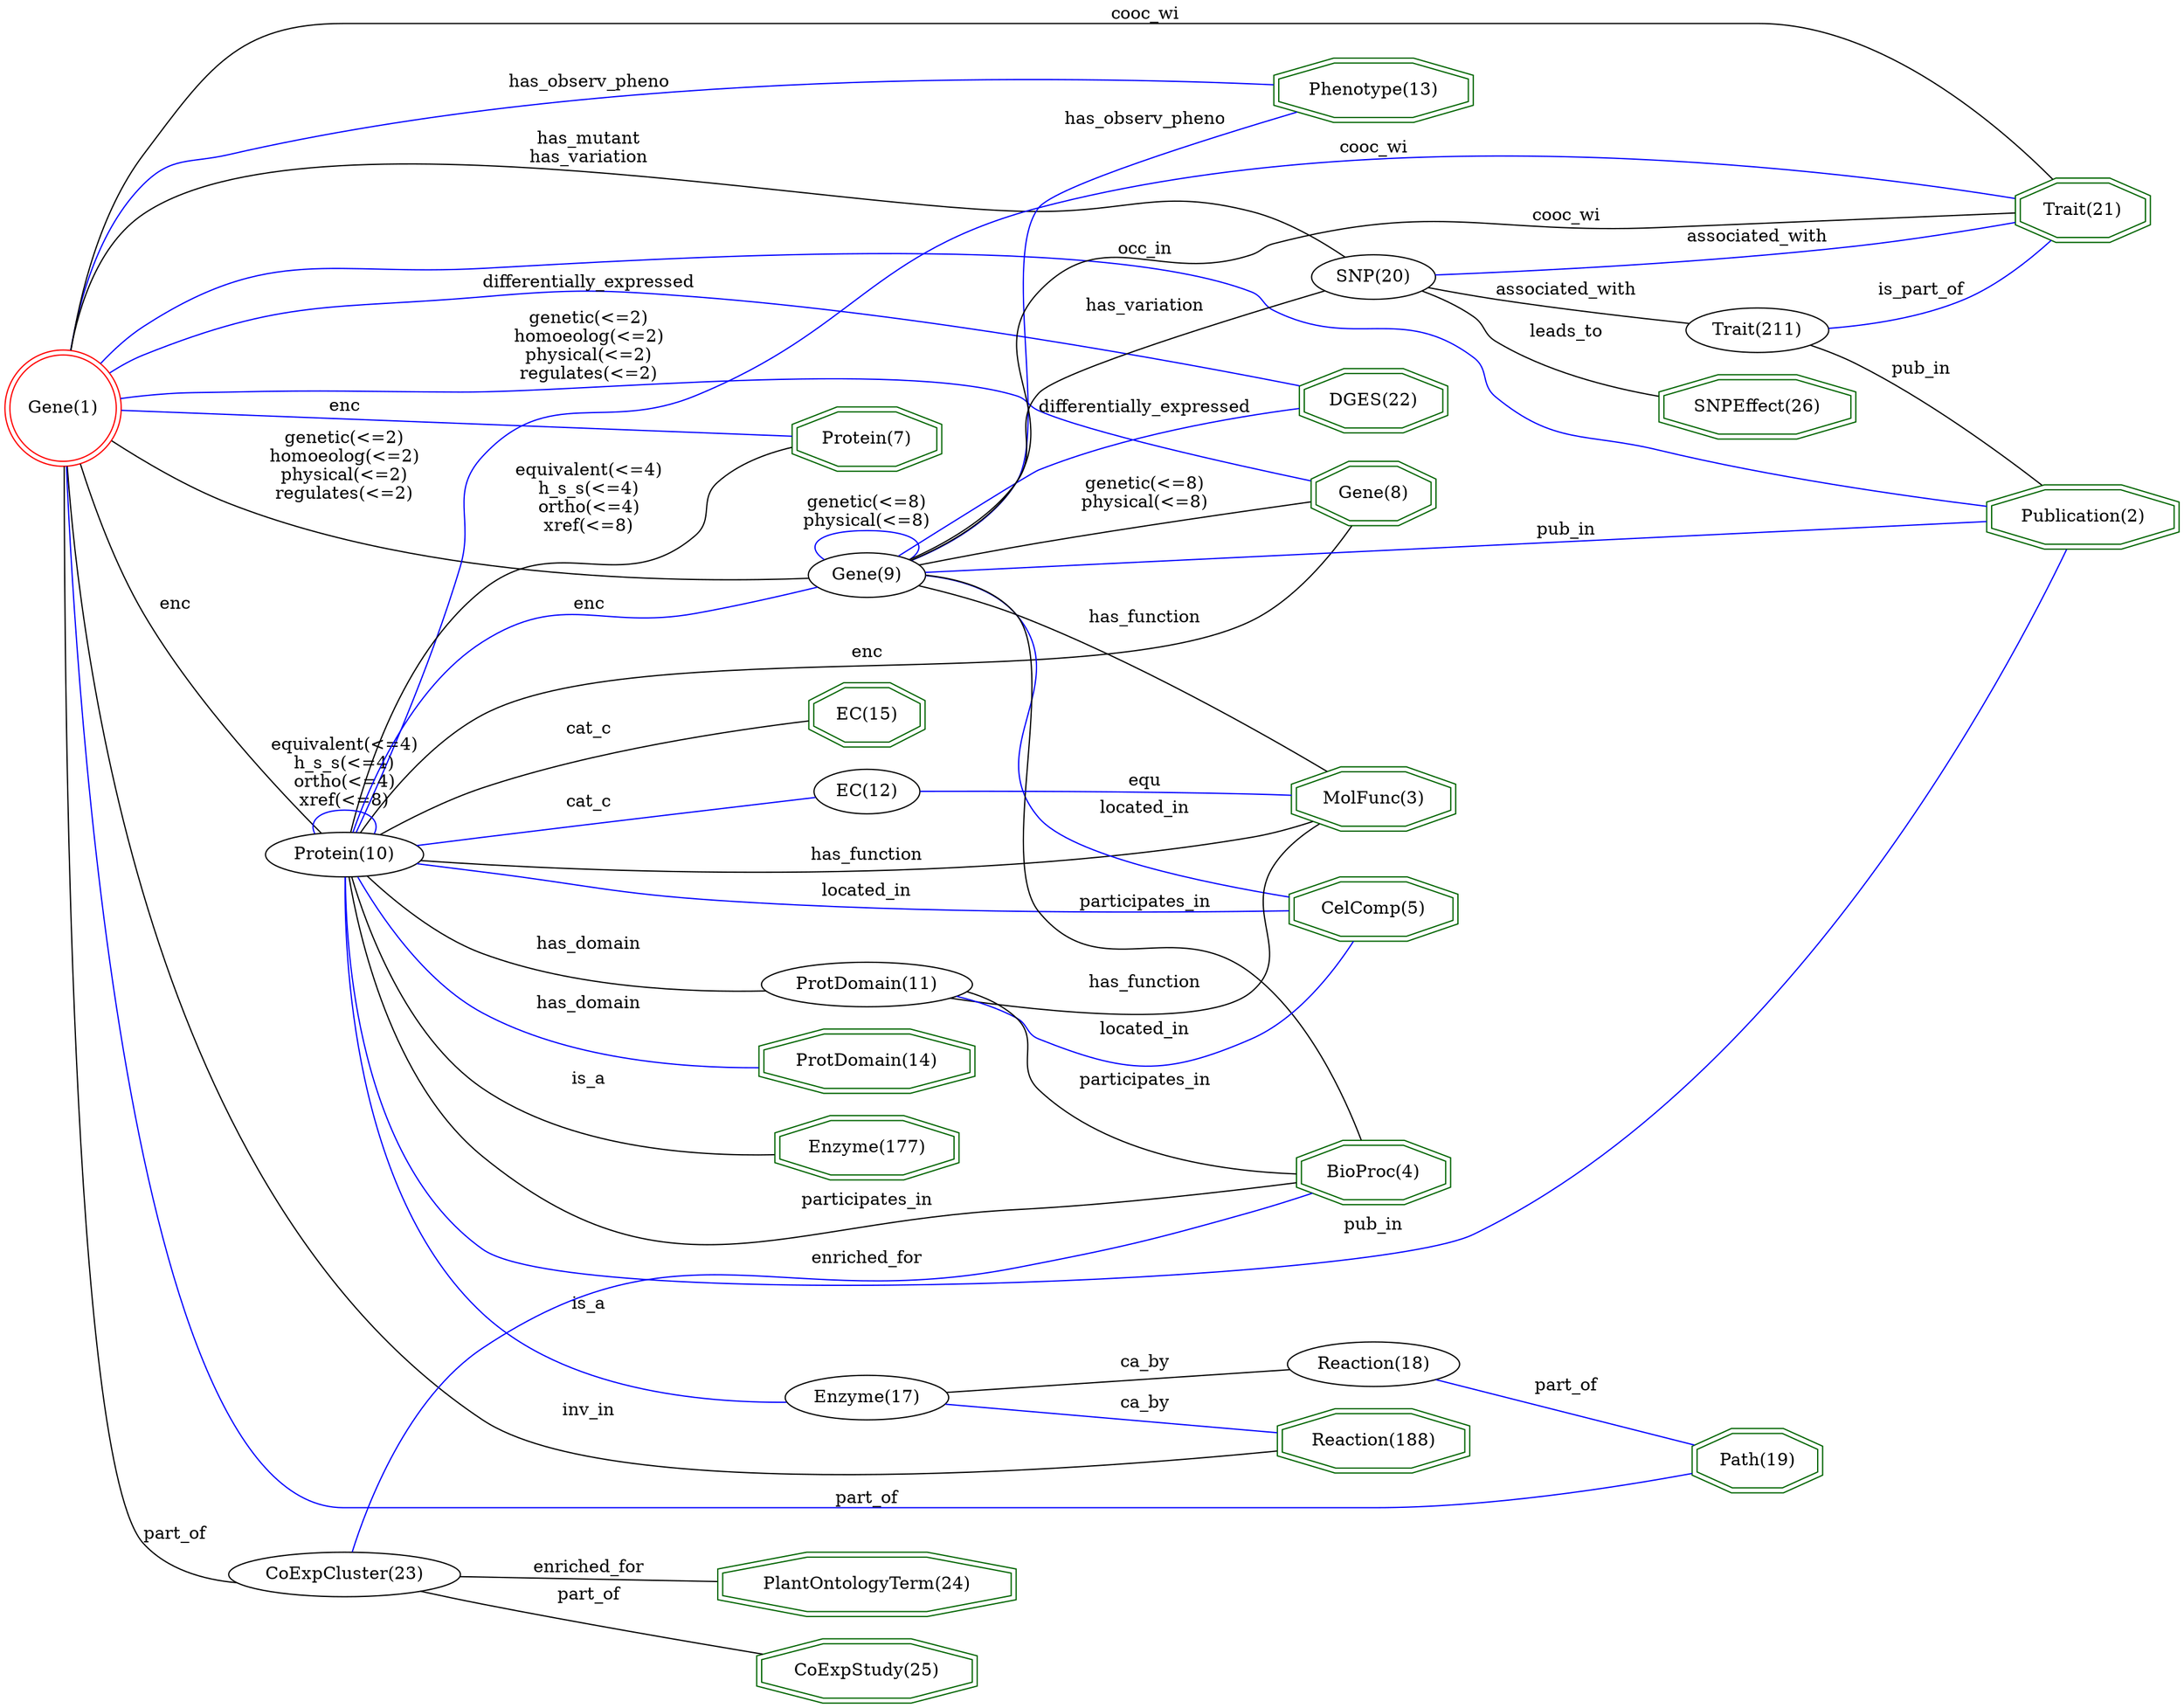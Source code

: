 digraph {
	graph [_draw_="c 9 -#fffffe00 C 7 -#ffffff P 4 0 0 0 1306 1511.62 1306 1511.62 0 ",
		bb="0,0,1511.6,1306",
		dpi=96,
		rankdir=LR,
		xdotversion=1.7
	];
	node [label="\N"];
	"Phenotype(13)"	[_draw_="c 7 -#006400 p 8 1006.52 992.54 1006.52 1007.46 967.21 1018 911.62 1018 872.31 1007.46 872.31 992.54 911.62 982 967.21 982 c 7 -#\
006400 p 8 1010.51 989.47 1010.51 1010.53 967.74 1022 911.09 1022 868.32 1010.53 868.32 989.47 911.09 978 967.74 978 ",
		_ldraw_="F 14 11 -Times-Roman c 7 -#000000 T 939.41 995.8 0 82.43 13 -Phenotype(13) ",
		color=darkgreen,
		height=0.61111,
		pos="939.41,1000",
		shape=doubleoctagon,
		width=1.9805];
	"DGES(22)"	[_draw_="c 7 -#006400 p 8 991.19 1234.54 991.19 1249.46 960.86 1260 917.97 1260 887.64 1249.46 887.64 1234.54 917.97 1224 960.86 1224 c 7 \
-#006400 p 8 995.18 1231.7 995.18 1252.3 961.53 1264 917.3 1264 883.65 1252.3 883.65 1231.7 917.3 1220 961.53 1220 ",
		_ldraw_="F 14 11 -Times-Roman c 7 -#000000 T 939.41 1237.8 0 59.88 8 -DGES(22) ",
		color=darkgreen,
		height=0.61111,
		pos="939.41,1242",
		shape=doubleoctagon,
		width=1.5523];
	"MolFunc(3)"	[_draw_="c 7 -#006400 p 8 996.81 689.54 996.81 704.46 963.19 715 915.64 715 882.02 704.46 882.02 689.54 915.64 679 963.19 679 c 7 -#006400 \
p 8 1000.82 686.61 1000.82 707.39 963.8 719 915.03 719 878.01 707.39 878.01 686.61 915.03 675 963.8 675 ",
		_ldraw_="F 14 11 -Times-Roman c 7 -#000000 T 939.41 692.8 0 67.66 10 -MolFunc(3) ",
		color=darkgreen,
		height=0.61111,
		pos="939.41,697",
		shape=doubleoctagon,
		width=1.7];
	"EC(15)"	[_draw_="c 7 -#006400 p 8 629.53 750.54 629.53 765.46 606.55 776 574.05 776 551.08 765.46 551.08 750.54 574.05 740 606.55 740 c 7 -#006400 \
p 8 633.54 747.98 633.54 768.02 607.43 780 573.17 780 547.06 768.02 547.06 747.98 573.17 736 607.43 736 ",
		_ldraw_="F 14 11 -Times-Roman c 7 -#000000 T 590.3 753.8 0 41.21 6 -EC(15) ",
		color=darkgreen,
		height=0.61111,
		pos="590.3,758",
		shape=doubleoctagon,
		width=1.1977];
	"Trait(21)"	[_draw_="c 7 -#006400 p 8 1487.22 1142.54 1487.22 1157.46 1460.68 1168 1423.15 1168 1396.61 1157.46 1396.61 1142.54 1423.15 1132 1460.68 \
1132 c 7 -#006400 p 8 1491.23 1139.83 1491.23 1160.17 1461.45 1172 1422.38 1172 1392.6 1160.17 1392.6 1139.83 1422.38 1128 1461.45 \
1128 ",
		_ldraw_="F 14 11 -Times-Roman c 7 -#000000 T 1441.92 1145.8 0 50.05 9 -Trait(21) ",
		color=darkgreen,
		height=0.61111,
		pos="1441.9,1150",
		shape=doubleoctagon,
		width=1.3655];
	"Gene(8)"	[_draw_="c 7 -#006400 p 8 981.53 920.54 981.53 935.46 956.86 946 921.97 946 897.3 935.46 897.3 920.54 921.97 910 956.86 910 c 7 -#006400 \
p 8 985.51 917.9 985.51 938.1 957.67 950 921.16 950 893.32 938.1 893.32 917.9 921.16 906 957.67 906 ",
		_ldraw_="F 14 11 -Times-Roman c 7 -#000000 T 939.41 923.8 0 45.86 7 -Gene(8) ",
		color=darkgreen,
		height=0.61111,
		pos="939.41,928",
		shape=doubleoctagon,
		width=1.286];
	"Publication(2)"	[_draw_="c 7 -#006400 p 8 1507.81 904.54 1507.81 919.46 1469.21 930 1414.62 930 1376.02 919.46 1376.02 904.54 1414.62 894 1469.21 894 c 7 \
-#006400 p 8 1511.82 901.49 1511.82 922.51 1469.75 934 1414.08 934 1372.01 922.51 1372.01 901.49 1414.08 890 1469.75 890 ",
		_ldraw_="F 14 11 -Times-Roman c 7 -#000000 T 1441.92 907.8 0 80.1 14 -Publication(2) ",
		color=darkgreen,
		height=0.61111,
		pos="1441.9,912",
		shape=doubleoctagon,
		width=1.9362];
	"SNPEffect(26)"	[_draw_="c 7 -#006400 p 8 1275.6 988.54 1275.6 1003.46 1235.88 1014 1179.7 1014 1139.98 1003.46 1139.98 988.54 1179.7 978 1235.88 978 c 7 \
-#006400 p 8 1279.6 985.47 1279.6 1006.53 1236.4 1018 1179.18 1018 1135.98 1006.53 1135.98 985.47 1179.18 974 1236.4 974 ",
		_ldraw_="F 14 11 -Times-Roman c 7 -#000000 T 1207.79 991.8 0 82.95 13 -SNPEffect(26) ",
		color=darkgreen,
		height=0.61111,
		pos="1207.8,996",
		shape=doubleoctagon,
		width=1.9905];
	"CelComp(5)"	[_draw_="c 7 -#006400 p 8 998.02 598.54 998.02 613.46 963.69 624 915.14 624 880.81 613.46 880.81 598.54 915.14 588 963.69 588 c 7 -#006400 \
p 8 1002.01 595.59 1002.01 616.41 964.29 628 914.54 628 876.82 616.41 876.82 595.59 914.54 584 964.29 584 ",
		_ldraw_="F 14 11 -Times-Roman c 7 -#000000 T 939.41 601.8 0 69.99 10 -CelComp(5) ",
		color=darkgreen,
		height=0.61111,
		pos="939.41,606",
		shape=doubleoctagon,
		width=1.7443];
	"BioProc(4)"	[_draw_="c 7 -#006400 p 8 992.87 403.54 992.87 418.46 961.56 429 917.27 429 885.96 418.46 885.96 403.54 917.27 393 961.56 393 c 7 -#006400 \
p 8 996.87 400.67 996.87 421.33 962.21 433 916.62 433 881.96 421.33 881.96 400.67 916.62 389 962.21 389 ",
		_ldraw_="F 14 11 -Times-Roman c 7 -#000000 T 939.41 406.8 0 62.21 10 -BioProc(4) ",
		color=darkgreen,
		height=0.61111,
		pos="939.41,411",
		shape=doubleoctagon,
		width=1.5966];
	"Protein(7)"	[_draw_="c 7 -#006400 p 8 639.82 962.54 639.82 977.46 610.81 988 569.79 988 540.78 977.46 540.78 962.54 569.79 952 610.81 952 c 7 -#006400 \
p 8 643.81 959.74 643.81 980.26 611.51 992 569.09 992 536.8 980.26 536.8 959.74 569.09 948 611.51 948 ",
		_ldraw_="F 14 11 -Times-Roman c 7 -#000000 T 590.3 965.8 0 56.77 10 -Protein(7) ",
		color=darkgreen,
		height=0.61111,
		pos="590.3,970",
		shape=doubleoctagon,
		width=1.4931];
	"ProtDomain(14)"	[_draw_="c 7 -#006400 p 8 664.16 480.54 664.16 495.46 620.89 506 559.71 506 516.45 495.46 516.45 480.54 559.71 470 620.89 470 c 7 -#006400 \
p 8 668.16 477.4 668.16 498.6 621.38 510 559.23 510 512.44 498.6 512.44 477.4 559.23 466 621.38 466 ",
		_ldraw_="F 14 11 -Times-Roman c 7 -#000000 T 590.3 483.8 0 91.77 14 -ProtDomain(14) ",
		color=darkgreen,
		height=0.61111,
		pos="590.3,488",
		shape=doubleoctagon,
		width=2.1578];
	"Reaction(188)"	[_draw_="c 7 -#006400 p 8 1005.29 185.54 1005.29 200.46 966.7 211 912.13 211 873.54 200.46 873.54 185.54 912.13 175 966.7 175 c 7 -#006400 \
p 8 1009.3 182.49 1009.3 203.51 967.24 215 911.59 215 869.53 203.51 869.53 182.49 911.59 171 967.24 171 ",
		_ldraw_="F 14 11 -Times-Roman c 7 -#000000 T 939.41 188.8 0 80.08 13 -Reaction(188) ",
		color=darkgreen,
		height=0.61111,
		pos="939.41,193",
		shape=doubleoctagon,
		width=1.9359];
	"Path(19)"	[_draw_="c 7 -#006400 p 8 1251.61 170.54 1251.61 185.46 1225.94 196 1189.64 196 1163.97 185.46 1163.97 170.54 1189.64 160 1225.94 160 c 7 \
-#006400 p 8 1255.6 167.86 1255.6 188.14 1226.73 200 1188.85 200 1159.98 188.14 1159.98 167.86 1188.85 156 1226.73 156 ",
		_ldraw_="F 14 11 -Times-Roman c 7 -#000000 T 1207.79 173.8 0 48.21 8 -Path(19) ",
		color=darkgreen,
		height=0.61111,
		pos="1207.8,178",
		shape=doubleoctagon,
		width=1.3307];
	"Enzyme(177)"	[_draw_="c 7 -#006400 p 8 653.37 418.54 653.37 433.46 616.42 444 564.18 444 527.23 433.46 527.23 418.54 564.18 408 616.42 408 c 7 -#006400 \
p 8 657.37 415.53 657.37 436.47 616.98 448 563.62 448 523.23 436.47 523.23 415.53 563.62 404 616.98 404 ",
		_ldraw_="F 14 11 -Times-Roman c 7 -#000000 T 590.3 421.8 0 76.19 11 -Enzyme(177) ",
		color=darkgreen,
		height=0.61111,
		pos="590.3,426",
		shape=doubleoctagon,
		width=1.8621];
	"PlantOntologyTerm(24)"	[_draw_="c 7 -#006400 p 8 692.88 76.54 692.88 91.46 632.79 102 547.81 102 487.72 91.46 487.72 76.54 547.81 66 632.79 66 c 7 -#006400 p 8 \
696.87 73.18 696.87 94.82 633.14 106 547.46 106 483.73 94.82 483.73 73.18 547.46 62 633.14 62 ",
		_ldraw_="F 14 11 -Times-Roman c 7 -#000000 T 590.3 79.8 0 134.33 21 -PlantOntologyTerm(24) ",
		color=darkgreen,
		height=0.61111,
		pos="590.3,84",
		shape=doubleoctagon,
		width=2.9663];
	"CoExpStudy(25)"	[_draw_="c 7 -#006400 p 8 665.95 14.54 665.95 29.46 621.63 40 558.97 40 514.66 29.46 514.66 14.54 558.97 4 621.63 4 c 7 -#006400 p 8 669.94 \
11.38 669.94 32.62 622.1 44 558.5 44 510.67 32.62 510.67 11.38 558.5 0 622.1 0 ",
		_ldraw_="F 14 11 -Times-Roman c 7 -#000000 T 590.3 17.8 0 94.89 14 -CoExpStudy(25) ",
		color=darkgreen,
		height=0.61111,
		pos="590.3,22",
		shape=doubleoctagon,
		width=2.2172];
	"Gene(1)"	[_draw_="c 7 -#ff0000 e 43.08 991 39.15 39.15 c 7 -#ff0000 e 43.08 991 43.15 43.15 ",
		_ldraw_="F 14 11 -Times-Roman c 7 -#000000 T 43.08 986.8 0 45.86 7 -Gene(1) ",
		color=red,
		height=1.1966,
		pos="43.077,991",
		shape=doublecircle,
		width=1.1966];
	"Gene(1)" -> "Phenotype(13)"	[_draw_="c 7 -#0000ff B 10 76.84 1018.3 85.32 1024.25 94.72 1029.96 104.15 1034 198.28 1074.3 228.54 1067.4 330.49 1077 535.7 1096.32 778.51 \
1042.29 884.46 1014.87 ",
		_ldraw_="F 14 11 -Times-Roman c 7 -#000000 T 398 1083.8 0 104.2 16 -has_observ_pheno ",
		arrowhead=none,
		color=blue,
		label=has_observ_pheno,
		lp="398,1088",
		pos="76.844,1018.3 85.317,1024.2 94.721,1030 104.15,1034 198.28,1074.3 228.54,1067.4 330.49,1077 535.7,1096.3 778.51,1042.3 884.46,1014.9"];
	"Gene(1)" -> "DGES(22)"	[_draw_="c 7 -#0000ff B 10 47.93 1034.11 53.71 1074.23 68.15 1133.22 104.15 1170 123.46 1189.72 135.76 1184.5 162.58 1191 426.6 1254.96 754.98 \
1249.87 883.36 1244.78 ",
		_ldraw_="F 14 11 -Times-Roman c 7 -#000000 T 398 1238.8 0 135.03 24 -differentially_expressed ",
		arrowhead=none,
		color=blue,
		label=differentially_expressed,
		lp="398,1243",
		pos="47.929,1034.1 53.712,1074.2 68.151,1133.2 104.15,1170 123.46,1189.7 135.76,1184.5 162.58,1191 426.6,1255 754.98,1249.9 883.36,1244.8"];
	"Gene(1)" -> "Trait(21)"	[_draw_="c 7 -#000000 B 10 50.93 1033.49 66.98 1116.46 115.27 1292 236.53 1292 236.53 1292 236.53 1292 1208.79 1292 1299.73 1292 1385.16 \
1211.71 1421.94 1171.88 ",
		_ldraw_="F 14 11 -Times-Roman c 7 -#000000 T 782.6 1294.8 0 47.43 7 -cooc_wi ",
		arrowhead=none,
		color=black,
		label=cooc_wi,
		lp="782.6,1299",
		pos="50.926,1033.5 66.979,1116.5 115.27,1292 236.53,1292 236.53,1292 236.53,1292 1208.8,1292 1299.7,1292 1385.2,1211.7 1421.9,1171.9"];
	"Gene(1)" -> "Gene(8)"	[_draw_="c 7 -#0000ff B 16 85.68 998.55 91.86 999.49 98.16 1000.35 104.15 1001 130 1003.81 136.59 1003.33 162.58 1004 300.78 1007.55 679.7 \
1005.58 697.09 1001 705.94 998.67 706.63 994.49 715.09 991 774.68 966.43 847.02 947.97 892.89 937.57 ",
		_ldraw_="F 14 11 -Times-Roman c 7 -#000000 T 398 1049.8 0 72.54 12 -genetic(<=2) F 14 11 -Times-Roman c 7 -#000000 T 398 1035.8 0 95.11 14 \
-homoeolog(<=2) F 14 11 -Times-Roman c 7 -#000000 T 398 1021.8 0 78.77 13 -physical(<=2) F 14 11 -Times-Roman c 7 -#000000 T 398 \
1007.8 0 82.65 14 -regulates(<=2) ",
		arrowhead=none,
		color=blue,
		label="genetic(<=2)\nhomoeolog(<=2)\nphysical(<=2)\nregulates(<=2)",
		lp="398,1033",
		pos="85.683,998.55 91.86,999.49 98.162,1000.3 104.15,1001 130,1003.8 136.59,1003.3 162.58,1004 300.78,1007.5 679.7,1005.6 697.09,1001 \
705.94,998.67 706.63,994.49 715.09,991 774.68,966.43 847.02,947.97 892.89,937.57"];
	"Gene(1)" -> "Publication(2)"	[_draw_="c 7 -#0000ff B 25 70.43 1024.36 80.17 1035.16 91.86 1046.53 104.15 1055 188.53 1113.15 228.19 1092.93 330.49 1099 478.22 1107.77 \
843.21 1086.65 850.12 1084 859.84 1080.26 858.87 1073.79 868.12 1069 926.37 1038.85 955.59 1066.54 1010.71 1031 1021.33 1024.15 \
1018.56 1016.51 1028.71 1009 1070.19 978.32 1086.56 979.28 1136.13 965 1215.61 942.11 1309.76 927.58 1372.17 919.63 ",
		_ldraw_="F 14 11 -Times-Roman c 7 -#000000 T 782.6 1094.8 0 37.32 6 -occ_in ",
		arrowhead=none,
		color=blue,
		label=occ_in,
		lp="782.6,1099",
		pos="70.429,1024.4 80.17,1035.2 91.856,1046.5 104.15,1055 188.53,1113.1 228.19,1092.9 330.49,1099 478.22,1107.8 843.21,1086.7 850.12,\
1084 859.84,1080.3 858.87,1073.8 868.12,1069 926.37,1038.9 955.59,1066.5 1010.7,1031 1021.3,1024.2 1018.6,1016.5 1028.7,1009 1070.2,\
978.32 1086.6,979.28 1136.1,965 1215.6,942.11 1309.8,927.58 1372.2,919.63"];
	"Gene(1)" -> "Protein(7)"	[_draw_="c 7 -#0000ff B 4 86.41 989.37 184.86 985.58 429.03 976.17 536.78 972.02 ",
		_ldraw_="F 14 11 -Times-Roman c 7 -#000000 T 237.53 988.8 0 19.43 3 -enc ",
		arrowhead=none,
		color=blue,
		label=enc,
		lp="237.53,993",
		pos="86.406,989.37 184.86,985.58 429.03,976.17 536.78,972.02"];
	"Gene(1)" -> "Reaction(188)"	[_draw_="c 7 -#000000 B 7 44.96 947.9 50.27 813.58 86.6 400.71 330.49 219 413.87 156.87 728.55 174.92 869.45 186.58 ",
		_ldraw_="F 14 11 -Times-Roman c 7 -#000000 T 398 221.8 0 35.78 6 -inv_in ",
		arrowhead=none,
		color=black,
		label=inv_in,
		lp="398,226",
		pos="44.956,947.9 50.272,813.58 86.604,400.71 330.49,219 413.87,156.87 728.55,174.92 869.45,186.58"];
	"Gene(1)" -> "Path(19)"	[_draw_="c 7 -#0000ff B 10 44.52 947.73 47.44 774.72 69.53 142 236.53 142 236.53 142 236.53 142 940.41 142 1017.88 142 1106.89 157.14 1159.89 \
167.78 ",
		_ldraw_="F 14 11 -Times-Roman c 7 -#000000 T 590.3 144.8 0 40.43 7 -part_of ",
		arrowhead=none,
		color=blue,
		label=part_of,
		lp="590.3,149",
		pos="44.521,947.73 47.439,774.72 69.529,142 236.53,142 236.53,142 236.53,142 940.41,142 1017.9,142 1106.9,157.14 1159.9,167.78"];
	"Protein(10)"	[_draw_="c 7 -#000000 e 237.53 650 50.27 18 ",
		_ldraw_="F 14 11 -Times-Roman c 7 -#000000 T 237.53 645.8 0 63.77 11 -Protein(10) ",
		height=0.5,
		pos="237.53,650",
		width=1.3996];
	"Gene(1)" -> "Protein(10)"	[_draw_="c 7 -#000000 B 7 56.03 949.61 66.47 916.26 83.23 868.71 104.15 830 139.02 765.51 194.56 698.13 221.24 667.28 ",
		_ldraw_="F 14 11 -Times-Roman c 7 -#000000 T 124.37 832.8 0 19.43 3 -enc ",
		arrowhead=none,
		color=black,
		label=enc,
		lp="124.37,837",
		pos="56.026,949.61 66.47,916.26 83.226,868.71 104.15,830 139.02,765.51 194.56,698.13 221.24,667.28"];
	"Gene(9)"	[_draw_="c 7 -#000000 e 590.3 866 39.15 18 ",
		_ldraw_="F 14 11 -Times-Roman c 7 -#000000 T 590.3 861.8 0 45.86 7 -Gene(9) ",
		height=0.5,
		pos="590.3,866",
		width=1.0855];
	"Gene(1)" -> "Gene(9)"	[_draw_="c 7 -#000000 B 10 78.82 966.87 101.78 951.78 132.99 932.83 162.58 920 233.79 889.13 253.75 883.66 330.49 872 408.25 860.18 500.64 \
861.72 551.32 863.87 ",
		_ldraw_="F 14 11 -Times-Roman c 7 -#000000 T 237.53 964.8 0 72.54 12 -genetic(<=2) F 14 11 -Times-Roman c 7 -#000000 T 237.53 950.8 0 95.11 \
14 -homoeolog(<=2) F 14 11 -Times-Roman c 7 -#000000 T 237.53 936.8 0 78.77 13 -physical(<=2) F 14 11 -Times-Roman c 7 -#000000 \
T 237.53 922.8 0 82.65 14 -regulates(<=2) ",
		arrowhead=none,
		color=black,
		label="genetic(<=2)\nhomoeolog(<=2)\nphysical(<=2)\nregulates(<=2)",
		lp="237.53,948",
		pos="78.82,966.87 101.78,951.78 132.99,932.83 162.58,920 233.79,889.13 253.75,883.66 330.49,872 408.25,860.18 500.64,861.72 551.32,863.87"];
	"SNP(20)"	[_draw_="c 7 -#000000 e 939.41 1096 41.13 18 ",
		_ldraw_="F 14 11 -Times-Roman c 7 -#000000 T 939.41 1091.8 0 49.01 7 -SNP(20) ",
		height=0.5,
		pos="939.41,1096",
		width=1.1406];
	"Gene(1)" -> "SNP(20)"	[_draw_="c 7 -#000000 B 13 47.52 1034.13 53.02 1071.19 67.27 1122.58 104.15 1148 215.94 1225.05 579.32 1148.89 715.09 1149 775.1 1149.05 \
792.28 1165.02 850.12 1149 876.13 1141.79 902.18 1124.65 919.17 1111.8 ",
		_ldraw_="F 14 11 -Times-Roman c 7 -#000000 T 398 1197.8 0 64.54 10 -has_mutant F 14 11 -Times-Roman c 7 -#000000 T 398 1183.8 0 75.42 13 \
-has_variation ",
		arrowhead=none,
		color=black,
		label="has_mutant\nhas_variation",
		lp="398,1195",
		pos="47.518,1034.1 53.018,1071.2 67.269,1122.6 104.15,1148 215.94,1225 579.32,1148.9 715.09,1149 775.1,1149 792.28,1165 850.12,1149 876.13,\
1141.8 902.18,1124.6 919.17,1111.8"];
	"CoExpCluster(23)"	[_draw_="c 7 -#000000 e 237.53 90 74.9 18 ",
		_ldraw_="F 14 11 -Times-Roman c 7 -#000000 T 237.53 85.8 0 102.66 16 -CoExpCluster(23) ",
		height=0.5,
		pos="237.53,90",
		width=2.082];
	"Gene(1)" -> "CoExpCluster(23)"	[_draw_="c 7 -#000000 B 7 43.99 947.85 44.04 779.96 48.15 176.59 104.15 114 119.11 97.29 141.46 89.74 163.56 86.82 ",
		_ldraw_="F 14 11 -Times-Roman c 7 -#000000 T 124.37 116.8 0 40.43 7 -part_of ",
		arrowhead=none,
		color=black,
		label=part_of,
		lp="124.37,121",
		pos="43.986,947.85 44.039,779.96 48.152,176.59 104.15,114 119.11,97.29 141.46,89.737 163.56,86.824"];
	"Protein(10)" -> "MolFunc(3)"	[_draw_="c 7 -#000000 B 7 286.72 645.55 390.79 637.15 643.82 623.22 850.12 664 866.97 667.33 884.86 673.48 900.09 679.58 ",
		_ldraw_="F 14 11 -Times-Roman c 7 -#000000 T 590.3 646.8 0 72.32 12 -has_function ",
		arrowhead=none,
		color=black,
		label=has_function,
		lp="590.3,651",
		pos="286.72,645.55 390.79,637.15 643.82,623.22 850.12,664 866.97,667.33 884.86,673.48 900.09,679.58"];
	"Protein(10)" -> "EC(15)"	[_draw_="c 7 -#000000 B 7 262.57 665.88 280.6 677.14 306.24 691.83 330.49 701 404.07 728.83 494.83 744.92 546.99 752.53 ",
		_ldraw_="F 14 11 -Times-Roman c 7 -#000000 T 398 739.8 0 29.53 5 -cat_c ",
		arrowhead=none,
		color=black,
		label=cat_c,
		lp="398,744",
		pos="262.57,665.88 280.6,677.14 306.24,691.83 330.49,701 404.07,728.83 494.83,744.92 546.99,752.53"];
	"Protein(10)" -> "Trait(21)"	[_draw_="c 7 -#0000ff B 16 245.34 668.05 259.25 705.36 291.41 793.89 312.49 870 322.44 905.96 305.9 923.93 330.49 952 372.55 1000.02 407.92 \
973.45 465.52 1001 582.47 1056.94 590.39 1116.52 715.09 1152 961.43 1222.09 1274.13 1179.63 1392.54 1159.15 ",
		_ldraw_="F 14 11 -Times-Roman c 7 -#000000 T 939.41 1192.8 0 47.43 7 -cooc_wi ",
		arrowhead=none,
		color=blue,
		label=cooc_wi,
		lp="939.41,1197",
		pos="245.34,668.05 259.25,705.36 291.41,793.89 312.49,870 322.44,905.96 305.9,923.93 330.49,952 372.55,1000 407.92,973.45 465.52,1001 \
582.47,1056.9 590.39,1116.5 715.09,1152 961.43,1222.1 1274.1,1179.6 1392.5,1159.1"];
	"Protein(10)" -> "Gene(8)"	[_draw_="c 7 -#000000 B 10 248.86 667.58 263.76 691.31 293.59 733.13 330.49 755 531.21 873.98 642.55 723.41 850.12 830 883.53 847.16 910.37 \
882.55 925.34 905.77 ",
		_ldraw_="F 14 11 -Times-Roman c 7 -#000000 T 590.3 805.8 0 19.43 3 -enc ",
		arrowhead=none,
		color=black,
		label=enc,
		lp="590.3,810",
		pos="248.86,667.58 263.76,691.31 293.59,733.13 330.49,755 531.21,873.98 642.55,723.41 850.12,830 883.53,847.16 910.37,882.55 925.34,905.77"];
	"Protein(10)" -> "Publication(2)"	[_draw_="c 7 -#0000ff B 10 241.34 631.9 250.9 572.96 284.13 388.38 330.49 354 391.2 308.97 943.4 331.6 1010.71 366 1247.13 486.82 1394.92 \
803.22 1431.81 889.81 ",
		_ldraw_="F 14 11 -Times-Roman c 7 -#000000 T 939.41 368.8 0 38.89 6 -pub_in ",
		arrowhead=none,
		color=blue,
		label=pub_in,
		lp="939.41,373",
		pos="241.34,631.9 250.9,572.96 284.13,388.38 330.49,354 391.2,308.97 943.4,331.6 1010.7,366 1247.1,486.82 1394.9,803.22 1431.8,889.81"];
	"Protein(10)" -> "CelComp(5)"	[_draw_="c 7 -#0000ff B 10 284.36 642.95 299.08 640.7 315.47 638.22 330.49 636 398.46 625.94 415.02 619.5 483.52 614 623.66 602.74 788.84 \
603.27 876.49 604.64 ",
		_ldraw_="F 14 11 -Times-Roman c 7 -#000000 T 590.3 616.8 0 58.31 10 -located_in ",
		arrowhead=none,
		color=blue,
		label=located_in,
		lp="590.3,621",
		pos="284.36,642.95 299.08,640.7 315.47,638.22 330.49,636 398.46,625.94 415.02,619.5 483.52,614 623.66,602.74 788.84,603.27 876.49,604.64"];
	"Protein(10)" -> "BioProc(4)"	[_draw_="c 7 -#000000 B 10 240.33 632.01 245.65 588.8 265.23 478.5 330.49 421 453.46 312.64 533.5 370.87 697.09 381 760.51 384.93 832.76 \
394.6 881.55 401.92 ",
		_ldraw_="F 14 11 -Times-Roman c 7 -#000000 T 590.3 383.8 0 82.41 15 -participates_in ",
		arrowhead=none,
		color=black,
		label=participates_in,
		lp="590.3,388",
		pos="240.33,632.01 245.65,588.8 265.23,478.5 330.49,421 453.46,312.64 533.5,370.87 697.09,381 760.51,384.93 832.76,394.6 881.55,401.92"];
	"Protein(10)" -> "Protein(7)"	[_draw_="c 7 -#000000 B 13 241.91 668.22 250.04 706.99 274.34 798.21 330.49 848 377.71 889.88 419.77 848.51 465.52 892 481.73 907.41 467.07 \
923.83 483.52 939 498 952.37 517.96 959.99 536.64 964.34 ",
		_ldraw_="F 14 11 -Times-Roman c 7 -#000000 T 398 936.8 0 90.43 15 -equivalent(<=4) F 14 11 -Times-Roman c 7 -#000000 T 398 922.8 0 64.01 \
10 -h_s_s(<=4) F 14 11 -Times-Roman c 7 -#000000 T 398 908.8 0 61.67 10 -ortho(<=4) F 14 11 -Times-Roman c 7 -#000000 T 398 894.8 \
0 54.65 9 -xref(<=8) ",
		arrowhead=none,
		color=black,
		label="equivalent(<=4)\nh_s_s(<=4)\northo(<=4)\nxref(<=8)",
		lp="398,920",
		pos="241.91,668.22 250.04,706.99 274.34,798.21 330.49,848 377.71,889.88 419.77,848.51 465.52,892 481.73,907.41 467.07,923.83 483.52,939 \
498,952.37 517.96,959.99 536.64,964.34"];
	"Protein(10)" -> "ProtDomain(14)"	[_draw_="c 7 -#0000ff B 7 246.22 632.1 259.18 604.3 288.17 551.32 330.49 526 385.34 493.18 458.11 484.96 512.52 484.21 ",
		_ldraw_="F 14 11 -Times-Roman c 7 -#000000 T 398 528.8 0 67.66 10 -has_domain ",
		arrowhead=none,
		color=blue,
		label=has_domain,
		lp="398,533",
		pos="246.22,632.1 259.18,604.3 288.17,551.32 330.49,526 385.34,493.18 458.11,484.96 512.52,484.21"];
	"Protein(10)" -> "Enzyme(177)"	[_draw_="c 7 -#000000 B 7 242.07 631.85 250.35 594.68 274.63 509.95 330.49 469 386.23 428.13 466.83 420.6 523.23 421.25 ",
		_ldraw_="F 14 11 -Times-Roman c 7 -#000000 T 398 471.8 0 22.55 4 -is_a ",
		arrowhead=none,
		color=black,
		label=is_a,
		lp="398,476",
		pos="242.07,631.85 250.35,594.68 274.63,509.95 330.49,469 386.23,428.13 466.83,420.6 523.23,421.25"];
	"Protein(10)" -> "Protein(10)"	[_draw_="c 7 -#0000ff B 7 217.85 666.66 213.47 676.62 220.03 686 237.53 686 255.03 686 261.6 676.62 257.22 666.66 ",
		_ldraw_="F 14 11 -Times-Roman c 7 -#000000 T 237.53 730.8 0 90.43 15 -equivalent(<=4) F 14 11 -Times-Roman c 7 -#000000 T 237.53 716.8 0 \
64.01 10 -h_s_s(<=4) F 14 11 -Times-Roman c 7 -#000000 T 237.53 702.8 0 61.67 10 -ortho(<=4) F 14 11 -Times-Roman c 7 -#000000 T \
237.53 688.8 0 54.65 9 -xref(<=8) ",
		arrowhead=none,
		color=blue,
		label="equivalent(<=4)\nh_s_s(<=4)\northo(<=4)\nxref(<=8)",
		lp="237.53,714",
		pos="217.85,666.66 213.47,676.62 220.03,686 237.53,686 255.03,686 261.6,676.62 257.22,666.66"];
	"EC(12)"	[_draw_="c 7 -#000000 e 590.3 700 36.28 18 ",
		_ldraw_="F 14 11 -Times-Roman c 7 -#000000 T 590.3 695.8 0 41.21 6 -EC(12) ",
		height=0.5,
		pos="590.3,700",
		width=1.0039];
	"Protein(10)" -> "EC(12)"	[_draw_="c 7 -#0000ff B 7 284.35 657.09 299.08 659.34 315.46 661.81 330.49 664 410.84 675.71 505.36 688.64 554.95 695.37 ",
		_ldraw_="F 14 11 -Times-Roman c 7 -#000000 T 398 685.8 0 29.53 5 -cat_c ",
		arrowhead=none,
		color=blue,
		label=cat_c,
		lp="398,690",
		pos="284.35,657.09 299.08,659.34 315.46,661.81 330.49,664 410.84,675.71 505.36,688.64 554.95,695.37"];
	"Protein(10)" -> "Gene(9)"	[_draw_="c 7 -#0000ff B 10 243.55 668.06 253.82 701.44 280.6 772.51 330.49 807 380.56 841.62 406.18 816.37 465.52 830 497.36 837.32 533.15 \
848 558.02 855.83 ",
		_ldraw_="F 14 11 -Times-Roman c 7 -#000000 T 398 832.8 0 19.43 3 -enc ",
		arrowhead=none,
		color=blue,
		label=enc,
		lp="398,837",
		pos="243.55,668.06 253.82,701.44 280.6,772.51 330.49,807 380.56,841.62 406.18,816.37 465.52,830 497.36,837.32 533.15,848 558.02,855.83"];
	"ProtDomain(11)"	[_draw_="c 7 -#000000 e 590.3 546 68 18 ",
		_ldraw_="F 14 11 -Times-Roman c 7 -#000000 T 590.3 541.8 0 91.25 14 -ProtDomain(11) ",
		height=0.5,
		pos="590.3,546",
		width=1.8819];
	"Protein(10)" -> "ProtDomain(11)"	[_draw_="c 7 -#000000 B 7 253.08 632.56 269.69 614.01 298.7 585.51 330.49 572 392.52 545.64 470.19 541.18 524.18 542.04 ",
		_ldraw_="F 14 11 -Times-Roman c 7 -#000000 T 398 574.8 0 67.66 10 -has_domain ",
		arrowhead=none,
		color=black,
		label=has_domain,
		lp="398,579",
		pos="253.08,632.56 269.69,614.01 298.7,585.51 330.49,572 392.52,545.64 470.19,541.18 524.18,542.04"];
	"Enzyme(17)"	[_draw_="c 7 -#000000 e 590.3 230 53.63 18 ",
		_ldraw_="F 14 11 -Times-Roman c 7 -#000000 T 590.3 225.8 0 69.19 10 -Enzyme(17) ",
		height=0.5,
		pos="590.3,230",
		width=1.4949];
	"Protein(10)" -> "Enzyme(17)"	[_draw_="c 7 -#0000ff B 7 240.85 631.81 249.51 566.71 281.95 346.6 330.49 298 385.14 243.26 478.18 230.96 536.56 229.05 ",
		_ldraw_="F 14 11 -Times-Roman c 7 -#000000 T 398 300.8 0 22.55 4 -is_a ",
		arrowhead=none,
		color=blue,
		label=is_a,
		lp="398,305",
		pos="240.85,631.81 249.51,566.71 281.95,346.6 330.49,298 385.14,243.26 478.18,230.96 536.56,229.05"];
	"EC(12)" -> "MolFunc(3)"	[_draw_="c 7 -#0000ff B 7 626.47 699.77 676.25 699.43 770.14 698.76 850.12 698 859.16 697.91 868.73 697.81 878.09 697.71 ",
		_ldraw_="F 14 11 -Times-Roman c 7 -#000000 T 782.6 702.8 0 20.21 3 -equ ",
		arrowhead=none,
		color=blue,
		label=equ,
		lp="782.6,707",
		pos="626.47,699.77 676.25,699.43 770.14,698.76 850.12,698 859.16,697.91 868.73,697.81 878.09,697.71"];
	"Gene(9)" -> "Phenotype(13)"	[_draw_="c 7 -#0000ff B 7 610.71 881.53 634.13 899.54 675.35 928.94 715.09 946 764.39 967.16 823.53 981 868.56 989.36 ",
		_ldraw_="F 14 11 -Times-Roman c 7 -#000000 T 782.6 986.8 0 104.2 16 -has_observ_pheno ",
		arrowhead=none,
		color=blue,
		label=has_observ_pheno,
		lp="782.6,991",
		pos="610.71,881.53 634.13,899.54 675.35,928.94 715.09,946 764.39,967.16 823.53,981 868.56,989.36"];
	"Gene(9)" -> "DGES(22)"	[_draw_="c 7 -#0000ff B 10 620.58 877.6 645.52 889.16 679.96 909.47 697.09 939 720.92 980.09 686.87 1113.79 715.09 1152 736.66 1181.21 831.82 \
1212.23 890.75 1229.15 ",
		_ldraw_="F 14 11 -Times-Roman c 7 -#000000 T 782.6 1217.8 0 135.03 24 -differentially_expressed ",
		arrowhead=none,
		color=blue,
		label=differentially_expressed,
		lp="782.6,1222",
		pos="620.58,877.6 645.52,889.16 679.96,909.47 697.09,939 720.92,980.09 686.87,1113.8 715.09,1152 736.66,1181.2 831.82,1212.2 890.75,1229.1"];
	"Gene(9)" -> "MolFunc(3)"	[_draw_="c 7 -#000000 B 7 625.33 857.77 646.41 852.18 673.81 843.98 697.09 834 776.79 799.83 863.72 745.98 908.31 717.02 ",
		_ldraw_="F 14 11 -Times-Roman c 7 -#000000 T 782.6 826.8 0 72.32 12 -has_function ",
		arrowhead=none,
		color=black,
		label=has_function,
		lp="782.6,831",
		pos="625.33,857.77 646.41,852.18 673.81,843.98 697.09,834 776.79,799.83 863.72,745.98 908.31,717.02"];
	"Gene(9)" -> "Trait(21)"	[_draw_="c 7 -#000000 B 19 620.3 877.77 645.06 889.43 679.38 909.81 697.09 939 730.76 994.53 671.57 1035.8 715.09 1084 756.35 1129.71 791.71 \
1095.52 850.12 1115 858.42 1117.77 859.6 1120.98 868.12 1123 984.14 1150.58 1017.01 1130.37 1136.13 1136 1226.74 1140.28 1332.51 \
1145.1 1392.61 1147.82 ",
		_ldraw_="F 14 11 -Times-Roman c 7 -#000000 T 1073.42 1138.8 0 47.43 7 -cooc_wi ",
		arrowhead=none,
		color=black,
		label=cooc_wi,
		lp="1073.4,1143",
		pos="620.3,877.77 645.06,889.43 679.38,909.81 697.09,939 730.76,994.53 671.57,1035.8 715.09,1084 756.35,1129.7 791.71,1095.5 850.12,1115 \
858.42,1117.8 859.6,1121 868.12,1123 984.14,1150.6 1017,1130.4 1136.1,1136 1226.7,1140.3 1332.5,1145.1 1392.6,1147.8"];
	"Gene(9)" -> "Gene(8)"	[_draw_="c 7 -#000000 B 7 625.9 873.72 650.67 879.14 684.86 886.39 715.09 892 776.48 903.39 847.76 914.52 892.97 921.32 ",
		_ldraw_="F 14 11 -Times-Roman c 7 -#000000 T 782.6 930.8 0 72.54 12 -genetic(<=8) F 14 11 -Times-Roman c 7 -#000000 T 782.6 916.8 0 78.77 \
13 -physical(<=8) ",
		arrowhead=none,
		color=black,
		label="genetic(<=8)\nphysical(<=8)",
		lp="782.6,928",
		pos="625.9,873.72 650.67,879.14 684.86,886.39 715.09,892 776.48,903.39 847.76,914.52 892.97,921.32"];
	"Gene(9)" -> "Publication(2)"	[_draw_="c 7 -#0000ff B 4 629.18 868.05 761.05 875.19 1201.24 899.02 1372.2 908.28 ",
		_ldraw_="F 14 11 -Times-Roman c 7 -#000000 T 1073.42 896.8 0 38.89 6 -pub_in ",
		arrowhead=none,
		color=blue,
		label=pub_in,
		lp="1073.4,901",
		pos="629.18,868.05 761.05,875.19 1201.2,899.02 1372.2,908.28"];
	"Gene(9)" -> "CelComp(5)"	[_draw_="c 7 -#0000ff B 10 629.5 864.53 652.59 861.5 680.65 853.65 697.09 834 741.31 781.15 671.56 733.43 715.09 680 736.24 654.03 821.94 \
630.97 880.81 617.74 ",
		_ldraw_="F 14 11 -Times-Roman c 7 -#000000 T 782.6 682.8 0 58.31 10 -located_in ",
		arrowhead=none,
		color=blue,
		label=located_in,
		lp="782.6,687",
		pos="629.5,864.53 652.59,861.5 680.65,853.65 697.09,834 741.31,781.15 671.56,733.43 715.09,680 736.24,654.03 821.94,630.97 880.81,617.74"];
	"Gene(9)" -> "BioProc(4)"	[_draw_="c 7 -#000000 B 13 629.48 864.76 652.72 861.85 680.95 854.02 697.09 834 728.57 794.95 685.33 649.38 715.09 609 753.43 556.97 800.71 \
596.67 850.12 555 890.25 521.16 917.43 464.24 930.15 433.06 ",
		_ldraw_="F 14 11 -Times-Roman c 7 -#000000 T 782.6 611.8 0 82.41 15 -participates_in ",
		arrowhead=none,
		color=black,
		label=participates_in,
		lp="782.6,616",
		pos="629.48,864.76 652.72,861.85 680.95,854.02 697.09,834 728.57,794.95 685.33,649.38 715.09,609 753.43,556.97 800.71,596.67 850.12,555 \
890.25,521.16 917.43,464.24 930.15,433.06"];
	"Gene(9)" -> "Gene(9)"	[_draw_="c 7 -#0000ff B 7 561.19 878.17 546.1 889.6 555.8 902 590.3 902 624.8 902 634.5 889.6 619.41 878.17 ",
		_ldraw_="F 14 11 -Times-Roman c 7 -#000000 T 590.3 918.8 0 72.54 12 -genetic(<=8) F 14 11 -Times-Roman c 7 -#000000 T 590.3 904.8 0 78.77 \
13 -physical(<=8) ",
		arrowhead=none,
		color=blue,
		label="genetic(<=8)\nphysical(<=8)",
		lp="590.3,916",
		pos="561.19,878.17 546.1,889.6 555.8,902 590.3,902 624.8,902 634.5,889.6 619.41,878.17"];
	"Gene(9)" -> "SNP(20)"	[_draw_="c 7 -#000000 B 10 619.23 878.47 643.28 890.61 677.18 911.26 697.09 939 714.07 962.66 695.77 980.21 715.09 1002 741.32 1031.59 849.47 \
1068.41 905.07 1085.89 ",
		_ldraw_="F 14 11 -Times-Roman c 7 -#000000 T 782.6 1068.8 0 75.42 13 -has_variation ",
		arrowhead=none,
		color=black,
		label=has_variation,
		lp="782.6,1073",
		pos="619.23,878.47 643.28,890.61 677.18,911.26 697.09,939 714.07,962.66 695.77,980.21 715.09,1002 741.32,1031.6 849.47,1068.4 905.07,\
1085.9"];
	"ProtDomain(11)" -> "MolFunc(3)"	[_draw_="c 7 -#000000 B 10 648.17 536.6 715 526.94 820.55 516.46 850.12 541 883.52 568.72 846.37 599.43 868.12 637 877.44 653.11 892.75 666.94 \
906.7 677.25 ",
		_ldraw_="F 14 11 -Times-Roman c 7 -#000000 T 782.6 543.8 0 72.32 12 -has_function ",
		arrowhead=none,
		color=black,
		label=has_function,
		lp="782.6,548",
		pos="648.17,536.6 715,526.94 820.55,516.46 850.12,541 883.52,568.72 846.37,599.43 868.12,637 877.44,653.11 892.75,666.94 906.7,677.25"];
	"ProtDomain(11)" -> "CelComp(5)"	[_draw_="c 7 -#0000ff B 13 647.89 536.45 664.31 532.4 681.9 526.76 697.09 519 706.36 514.26 705.3 507.55 715.09 504 771.52 483.57 795.53 \
479.06 850.12 504 885.91 520.35 912.75 559.17 926.97 583.93 ",
		_ldraw_="F 14 11 -Times-Roman c 7 -#000000 T 782.6 506.8 0 58.31 10 -located_in ",
		arrowhead=none,
		color=blue,
		label=located_in,
		lp="782.6,511",
		pos="647.89,536.45 664.31,532.4 681.9,526.76 697.09,519 706.36,514.26 705.3,507.55 715.09,504 771.52,483.57 795.53,479.06 850.12,504 \
885.91,520.35 912.75,559.17 926.97,583.93"];
	"ProtDomain(11)" -> "BioProc(4)"	[_draw_="c 7 -#000000 B 10 654.71 540.24 670.05 536.22 685.37 529.64 697.09 519 714.57 503.12 697.64 484.92 715.09 469 760.51 427.55 831.75 \
414.96 881.52 411.52 ",
		_ldraw_="F 14 11 -Times-Roman c 7 -#000000 T 782.6 471.8 0 82.41 15 -participates_in ",
		arrowhead=none,
		color=black,
		label=participates_in,
		lp="782.6,476",
		pos="654.71,540.24 670.05,536.22 685.37,529.64 697.09,519 714.57,503.12 697.64,484.92 715.09,469 760.51,427.55 831.75,414.96 881.52,411.52"];
	"Enzyme(17)" -> "Reaction(188)"	[_draw_="c 7 -#0000ff B 4 641.77 224.62 701.85 218.22 802.46 207.49 869.62 200.33 ",
		_ldraw_="F 14 11 -Times-Roman c 7 -#000000 T 782.6 218.8 0 33.43 5 -ca_by ",
		arrowhead=none,
		color=blue,
		label=ca_by,
		lp="782.6,223",
		pos="641.77,224.62 701.85,218.22 802.46,207.49 869.62,200.33"];
	"Reaction(18)"	[_draw_="c 7 -#000000 e 939.41 253 56.04 18 ",
		_ldraw_="F 14 11 -Times-Roman c 7 -#000000 T 939.41 248.8 0 73.08 12 -Reaction(18) ",
		height=0.5,
		pos="939.41,253",
		width=1.5631];
	"Enzyme(17)" -> "Reaction(18)"	[_draw_="c 7 -#000000 B 4 643.27 233.44 708.04 237.74 818.23 245.04 884.09 249.4 ",
		_ldraw_="F 14 11 -Times-Roman c 7 -#000000 T 782.6 249.8 0 33.43 5 -ca_by ",
		arrowhead=none,
		color=black,
		label=ca_by,
		lp="782.6,254",
		pos="643.27,233.44 708.04,237.74 818.23,245.04 884.09,249.4"];
	"SNP(20)" -> "Trait(21)"	[_draw_="c 7 -#0000ff B 7 980.46 1097.83 1044.02 1101.02 1171.81 1108.57 1279.45 1122 1317.7 1126.77 1360.7 1134.34 1392.7 1140.4 ",
		_ldraw_="F 14 11 -Times-Roman c 7 -#000000 T 1207.79 1124.8 0 89.42 15 -associated_with ",
		arrowhead=none,
		color=blue,
		label=associated_with,
		lp="1207.8,1129",
		pos="980.46,1097.8 1044,1101 1171.8,1108.6 1279.4,1122 1317.7,1126.8 1360.7,1134.3 1392.7,1140.4"];
	"SNP(20)" -> "SNPEffect(26)"	[_draw_="c 7 -#000000 B 10 971.21 1084.35 983.9 1078.96 998.46 1071.97 1010.71 1064 1019.68 1058.16 1019.35 1053.18 1028.71 1048 1063.52 \
1028.74 1106.18 1015.96 1141.03 1007.89 ",
		_ldraw_="F 14 11 -Times-Roman c 7 -#000000 T 1073.42 1050.8 0 46.66 8 -leads_to ",
		arrowhead=none,
		color=black,
		label=leads_to,
		lp="1073.4,1055",
		pos="971.21,1084.3 983.9,1079 998.46,1072 1010.7,1064 1019.7,1058.2 1019.3,1053.2 1028.7,1048 1063.5,1028.7 1106.2,1016 1141,1007.9"];
	"Trait(211)"	[_draw_="c 7 -#000000 e 1207.79 1054 45.64 18 ",
		_ldraw_="F 14 11 -Times-Roman c 7 -#000000 T 1207.79 1049.8 0 56.53 10 -Trait(211) ",
		height=0.5,
		pos="1207.8,1054",
		width=1.2727];
	"SNP(20)" -> "Trait(211)"	[_draw_="c 7 -#000000 B 7 977.31 1089.02 993.12 1086.11 1011.8 1082.77 1028.71 1080 1074.96 1072.44 1128.15 1064.81 1164.27 1059.79 ",
		_ldraw_="F 14 11 -Times-Roman c 7 -#000000 T 1073.42 1082.8 0 89.42 15 -associated_with ",
		arrowhead=none,
		color=black,
		label=associated_with,
		lp="1073.4,1087",
		pos="977.31,1089 993.12,1086.1 1011.8,1082.8 1028.7,1080 1075,1072.4 1128.2,1064.8 1164.3,1059.8"];
	"Trait(211)" -> "Trait(21)"	[_draw_="c 7 -#0000ff B 7 1253.45 1056.21 1283.13 1059.04 1322.36 1065.47 1354.21 1080 1379.73 1091.64 1404.16 1112.56 1420.54 1128.5 ",
		_ldraw_="F 14 11 -Times-Roman c 7 -#000000 T 1325.83 1082.8 0 56.77 10 -is_part_of ",
		arrowhead=none,
		color=blue,
		label=is_part_of,
		lp="1325.8,1087",
		pos="1253.4,1056.2 1283.1,1059 1322.4,1065.5 1354.2,1080 1379.7,1091.6 1404.2,1112.6 1420.5,1128.5"];
	"Trait(211)" -> "Publication(2)"	[_draw_="c 7 -#000000 B 7 1243.71 1042.65 1255.36 1038.35 1268.22 1033.02 1279.45 1027 1330.11 999.85 1383.38 959.19 1414.31 934.19 ",
		_ldraw_="F 14 11 -Times-Roman c 7 -#000000 T 1325.83 1018.8 0 38.89 6 -pub_in ",
		arrowhead=none,
		color=black,
		label=pub_in,
		lp="1325.8,1023",
		pos="1243.7,1042.7 1255.4,1038.4 1268.2,1033 1279.4,1027 1330.1,999.85 1383.4,959.19 1414.3,934.19"];
	"Reaction(18)" -> "Path(19)"	[_draw_="c 7 -#0000ff B 4 982.33 241.2 1032 227.21 1114.29 204.04 1164.24 189.98 ",
		_ldraw_="F 14 11 -Times-Roman c 7 -#000000 T 1073.42 229.8 0 40.43 7 -part_of ",
		arrowhead=none,
		color=blue,
		label=part_of,
		lp="1073.4,234",
		pos="982.33,241.2 1032,227.21 1114.3,204.04 1164.2,189.98"];
	"CoExpCluster(23)" -> "BioProc(4)"	[_draw_="c 7 -#0000ff B 13 242.24 108.24 250.77 145.17 275.41 228.8 330.49 270 463.24 369.31 535.32 302.68 697.09 339 765.68 354.4 782.99 \
358.11 850.12 379 865.69 383.84 882.56 389.79 897.35 395.23 ",
		_ldraw_="F 14 11 -Times-Roman c 7 -#000000 T 590.3 341.8 0 71.52 12 -enriched_for ",
		arrowhead=none,
		color=blue,
		label=enriched_for,
		lp="590.3,346",
		pos="242.24,108.24 250.77,145.17 275.41,228.8 330.49,270 463.24,369.31 535.32,302.68 697.09,339 765.68,354.4 782.99,358.11 850.12,379 \
865.69,383.84 882.56,389.79 897.35,395.23"];
	"CoExpCluster(23)" -> "PlantOntologyTerm(24)"	[_draw_="c 7 -#000000 B 4 312.49 88.73 362.14 87.89 428.31 86.75 483.5 85.81 ",
		_ldraw_="F 14 11 -Times-Roman c 7 -#000000 T 398 91.8 0 71.52 12 -enriched_for ",
		arrowhead=none,
		color=black,
		label=enriched_for,
		lp="398,96",
		pos="312.49,88.735 362.14,87.886 428.31,86.754 483.5,85.81"];
	"CoExpCluster(23)" -> "CoExpStudy(25)"	[_draw_="c 7 -#000000 B 7 291.45 77.49 304.2 74.59 317.81 71.6 330.49 69 393.34 56.12 465.16 43.22 517.17 34.2 ",
		_ldraw_="F 14 11 -Times-Roman c 7 -#000000 T 398 71.8 0 40.43 7 -part_of ",
		arrowhead=none,
		color=black,
		label=part_of,
		lp="398,76",
		pos="291.45,77.489 304.2,74.59 317.81,71.596 330.49,69 393.34,56.122 465.16,43.222 517.17,34.204"];
}
